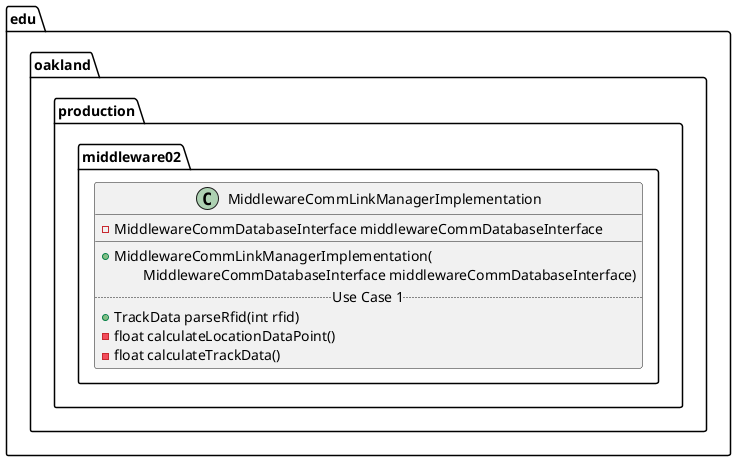 @startuml MiddlewareCommLinkManagerImplementation

package edu.oakland.production.middleware02 {
    class MiddlewareCommLinkManagerImplementation {
        - MiddlewareCommDatabaseInterface middlewareCommDatabaseInterface
        __
        + MiddlewareCommLinkManagerImplementation(
        \tMiddlewareCommDatabaseInterface middlewareCommDatabaseInterface)
        .. Use Case 1 ..
        + TrackData parseRfid(int rfid)
        - float calculateLocationDataPoint()
        - float calculateTrackData()
    }
}

@enduml